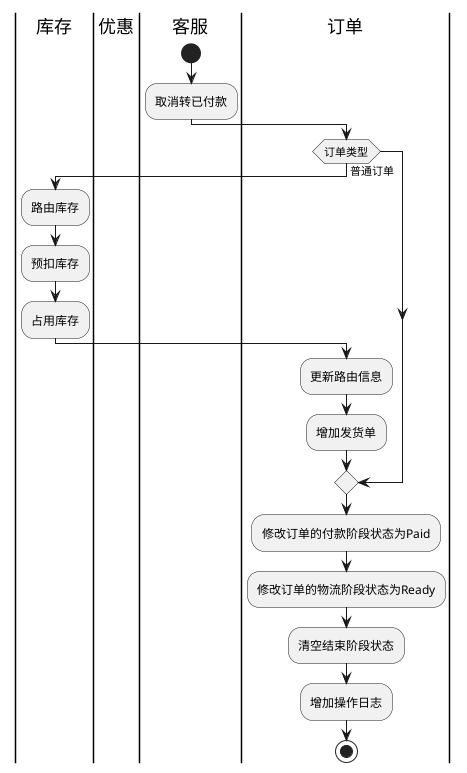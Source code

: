 @startuml

|库存|
|优惠|
|客服|
start
:取消转已付款;
|订单|
if(订单类型)then(普通订单)
|库存|
:路由库存;
:预扣库存;
:占用库存;
|订单|
:更新路由信息;
:增加发货单;
endif

|订单|
:修改订单的付款阶段状态为Paid;
:修改订单的物流阶段状态为Ready;
:清空结束阶段状态;
:增加操作日志;
stop
@enduml
订单取消后，如果继续收到付款消息，虽然保存了付款金额，此时订单不会继续执行。此时需要将订单转为已支付状态。
抢购单和第三方订单 不用重新路由、预扣和占用。